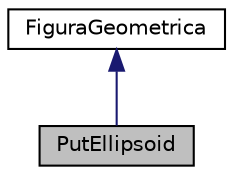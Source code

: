 digraph "PutEllipsoid"
{
 // LATEX_PDF_SIZE
  edge [fontname="Helvetica",fontsize="10",labelfontname="Helvetica",labelfontsize="10"];
  node [fontname="Helvetica",fontsize="10",shape=record];
  Node1 [label="PutEllipsoid",height=0.2,width=0.4,color="black", fillcolor="grey75", style="filled", fontcolor="black",tooltip="PutEllipsoid é uma classe que desenha uma elipsóide com os raios e cores definidas."];
  Node2 -> Node1 [dir="back",color="midnightblue",fontsize="10",style="solid",fontname="Helvetica"];
  Node2 [label="FiguraGeometrica",height=0.2,width=0.4,color="black", fillcolor="white", style="filled",URL="$class_figura_geometrica.html",tooltip="FiguraGeometrica é uma classe abstrata que representa as esculturas, trata e gera o desenho conforme ..."];
}
